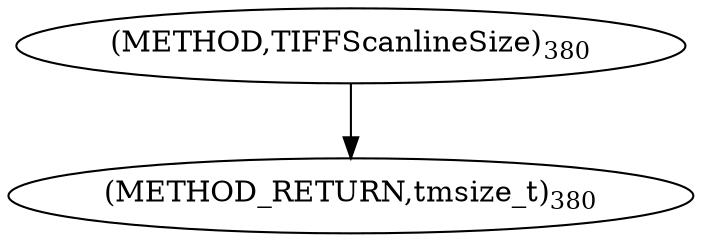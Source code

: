 digraph "TIFFScanlineSize" {  
"8571" [label = <(METHOD,TIFFScanlineSize)<SUB>380</SUB>> ]
"8573" [label = <(METHOD_RETURN,tmsize_t)<SUB>380</SUB>> ]
  "8571" -> "8573" 
}

